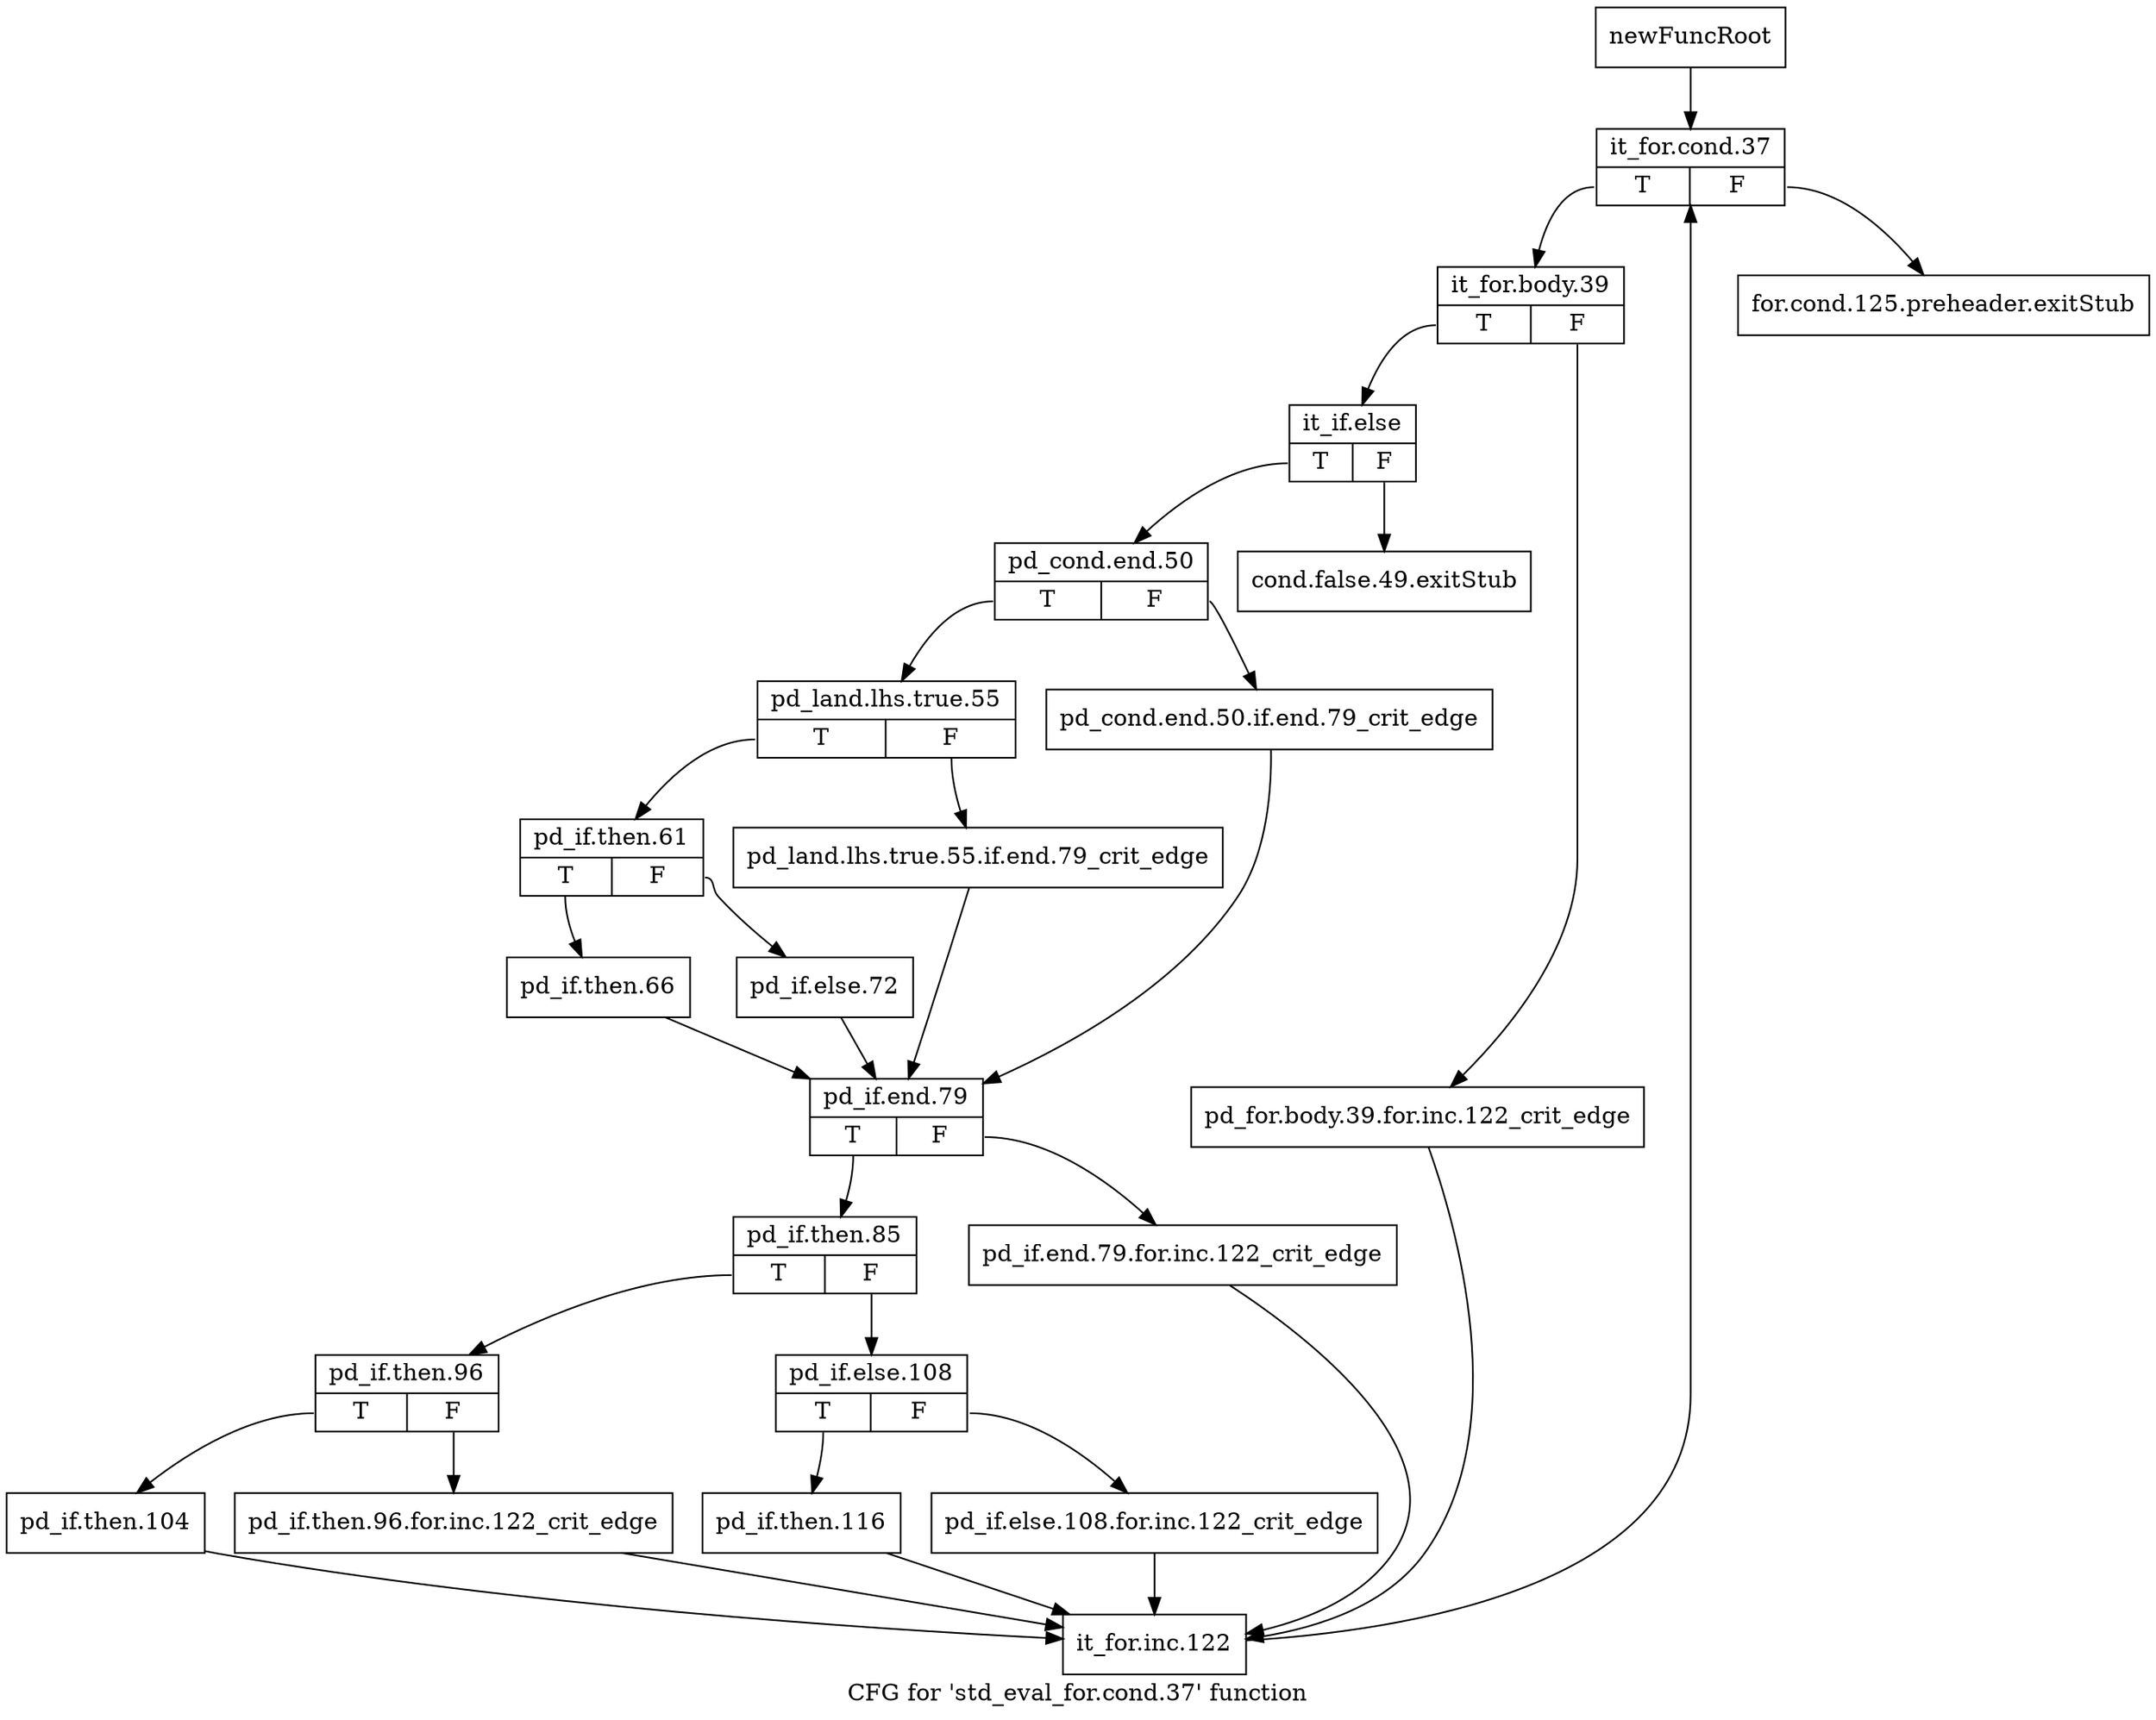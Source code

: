 digraph "CFG for 'std_eval_for.cond.37' function" {
	label="CFG for 'std_eval_for.cond.37' function";

	Node0x1060d50 [shape=record,label="{newFuncRoot}"];
	Node0x1060d50 -> Node0x1060e40;
	Node0x1060da0 [shape=record,label="{for.cond.125.preheader.exitStub}"];
	Node0x1060df0 [shape=record,label="{cond.false.49.exitStub}"];
	Node0x1060e40 [shape=record,label="{it_for.cond.37|{<s0>T|<s1>F}}"];
	Node0x1060e40:s0 -> Node0x1060e90;
	Node0x1060e40:s1 -> Node0x1060da0;
	Node0x1060e90 [shape=record,label="{it_for.body.39|{<s0>T|<s1>F}}"];
	Node0x1060e90:s0 -> Node0x1060f30;
	Node0x1060e90:s1 -> Node0x1060ee0;
	Node0x1060ee0 [shape=record,label="{pd_for.body.39.for.inc.122_crit_edge}"];
	Node0x1060ee0 -> Node0x1096500;
	Node0x1060f30 [shape=record,label="{it_if.else|{<s0>T|<s1>F}}"];
	Node0x1060f30:s0 -> Node0x1060f80;
	Node0x1060f30:s1 -> Node0x1060df0;
	Node0x1060f80 [shape=record,label="{pd_cond.end.50|{<s0>T|<s1>F}}"];
	Node0x1060f80:s0 -> Node0x1061020;
	Node0x1060f80:s1 -> Node0x1060fd0;
	Node0x1060fd0 [shape=record,label="{pd_cond.end.50.if.end.79_crit_edge}"];
	Node0x1060fd0 -> Node0x10611b0;
	Node0x1061020 [shape=record,label="{pd_land.lhs.true.55|{<s0>T|<s1>F}}"];
	Node0x1061020:s0 -> Node0x10610c0;
	Node0x1061020:s1 -> Node0x1061070;
	Node0x1061070 [shape=record,label="{pd_land.lhs.true.55.if.end.79_crit_edge}"];
	Node0x1061070 -> Node0x10611b0;
	Node0x10610c0 [shape=record,label="{pd_if.then.61|{<s0>T|<s1>F}}"];
	Node0x10610c0:s0 -> Node0x1061160;
	Node0x10610c0:s1 -> Node0x1061110;
	Node0x1061110 [shape=record,label="{pd_if.else.72}"];
	Node0x1061110 -> Node0x10611b0;
	Node0x1061160 [shape=record,label="{pd_if.then.66}"];
	Node0x1061160 -> Node0x10611b0;
	Node0x10611b0 [shape=record,label="{pd_if.end.79|{<s0>T|<s1>F}}"];
	Node0x10611b0:s0 -> Node0x1061250;
	Node0x10611b0:s1 -> Node0x1061200;
	Node0x1061200 [shape=record,label="{pd_if.end.79.for.inc.122_crit_edge}"];
	Node0x1061200 -> Node0x1096500;
	Node0x1061250 [shape=record,label="{pd_if.then.85|{<s0>T|<s1>F}}"];
	Node0x1061250:s0 -> Node0x1096410;
	Node0x1061250:s1 -> Node0x10612a0;
	Node0x10612a0 [shape=record,label="{pd_if.else.108|{<s0>T|<s1>F}}"];
	Node0x10612a0:s0 -> Node0x1061340;
	Node0x10612a0:s1 -> Node0x10612f0;
	Node0x10612f0 [shape=record,label="{pd_if.else.108.for.inc.122_crit_edge}"];
	Node0x10612f0 -> Node0x1096500;
	Node0x1061340 [shape=record,label="{pd_if.then.116}"];
	Node0x1061340 -> Node0x1096500;
	Node0x1096410 [shape=record,label="{pd_if.then.96|{<s0>T|<s1>F}}"];
	Node0x1096410:s0 -> Node0x10964b0;
	Node0x1096410:s1 -> Node0x1096460;
	Node0x1096460 [shape=record,label="{pd_if.then.96.for.inc.122_crit_edge}"];
	Node0x1096460 -> Node0x1096500;
	Node0x10964b0 [shape=record,label="{pd_if.then.104}"];
	Node0x10964b0 -> Node0x1096500;
	Node0x1096500 [shape=record,label="{it_for.inc.122}"];
	Node0x1096500 -> Node0x1060e40;
}
